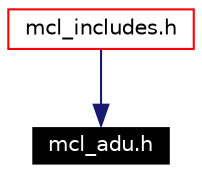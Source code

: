 digraph G
{
  edge [fontname="Helvetica",fontsize=10,labelfontname="Helvetica",labelfontsize=10];
  node [fontname="Helvetica",fontsize=10,shape=record];
  Node439 [label="mcl_adu.h",height=0.2,width=0.4,color="white", fillcolor="black", style="filled" fontcolor="white"];
  Node440 -> Node439 [color="midnightblue",fontsize=10,style="solid",fontname="Helvetica"];
  Node440 [label="mcl_includes.h",height=0.2,width=0.4,color="red",URL="$mcl__includes_8h.html"];
}
